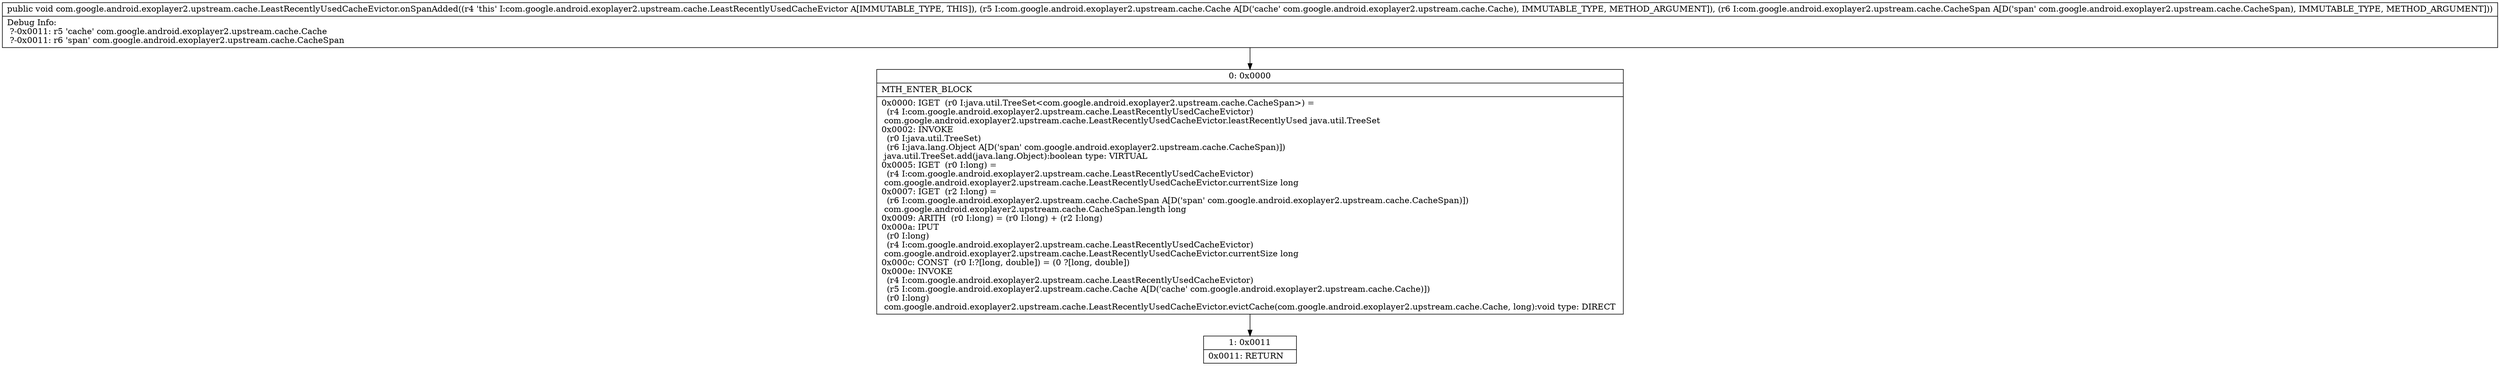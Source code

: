 digraph "CFG forcom.google.android.exoplayer2.upstream.cache.LeastRecentlyUsedCacheEvictor.onSpanAdded(Lcom\/google\/android\/exoplayer2\/upstream\/cache\/Cache;Lcom\/google\/android\/exoplayer2\/upstream\/cache\/CacheSpan;)V" {
Node_0 [shape=record,label="{0\:\ 0x0000|MTH_ENTER_BLOCK\l|0x0000: IGET  (r0 I:java.util.TreeSet\<com.google.android.exoplayer2.upstream.cache.CacheSpan\>) = \l  (r4 I:com.google.android.exoplayer2.upstream.cache.LeastRecentlyUsedCacheEvictor)\l com.google.android.exoplayer2.upstream.cache.LeastRecentlyUsedCacheEvictor.leastRecentlyUsed java.util.TreeSet \l0x0002: INVOKE  \l  (r0 I:java.util.TreeSet)\l  (r6 I:java.lang.Object A[D('span' com.google.android.exoplayer2.upstream.cache.CacheSpan)])\l java.util.TreeSet.add(java.lang.Object):boolean type: VIRTUAL \l0x0005: IGET  (r0 I:long) = \l  (r4 I:com.google.android.exoplayer2.upstream.cache.LeastRecentlyUsedCacheEvictor)\l com.google.android.exoplayer2.upstream.cache.LeastRecentlyUsedCacheEvictor.currentSize long \l0x0007: IGET  (r2 I:long) = \l  (r6 I:com.google.android.exoplayer2.upstream.cache.CacheSpan A[D('span' com.google.android.exoplayer2.upstream.cache.CacheSpan)])\l com.google.android.exoplayer2.upstream.cache.CacheSpan.length long \l0x0009: ARITH  (r0 I:long) = (r0 I:long) + (r2 I:long) \l0x000a: IPUT  \l  (r0 I:long)\l  (r4 I:com.google.android.exoplayer2.upstream.cache.LeastRecentlyUsedCacheEvictor)\l com.google.android.exoplayer2.upstream.cache.LeastRecentlyUsedCacheEvictor.currentSize long \l0x000c: CONST  (r0 I:?[long, double]) = (0 ?[long, double]) \l0x000e: INVOKE  \l  (r4 I:com.google.android.exoplayer2.upstream.cache.LeastRecentlyUsedCacheEvictor)\l  (r5 I:com.google.android.exoplayer2.upstream.cache.Cache A[D('cache' com.google.android.exoplayer2.upstream.cache.Cache)])\l  (r0 I:long)\l com.google.android.exoplayer2.upstream.cache.LeastRecentlyUsedCacheEvictor.evictCache(com.google.android.exoplayer2.upstream.cache.Cache, long):void type: DIRECT \l}"];
Node_1 [shape=record,label="{1\:\ 0x0011|0x0011: RETURN   \l}"];
MethodNode[shape=record,label="{public void com.google.android.exoplayer2.upstream.cache.LeastRecentlyUsedCacheEvictor.onSpanAdded((r4 'this' I:com.google.android.exoplayer2.upstream.cache.LeastRecentlyUsedCacheEvictor A[IMMUTABLE_TYPE, THIS]), (r5 I:com.google.android.exoplayer2.upstream.cache.Cache A[D('cache' com.google.android.exoplayer2.upstream.cache.Cache), IMMUTABLE_TYPE, METHOD_ARGUMENT]), (r6 I:com.google.android.exoplayer2.upstream.cache.CacheSpan A[D('span' com.google.android.exoplayer2.upstream.cache.CacheSpan), IMMUTABLE_TYPE, METHOD_ARGUMENT]))  | Debug Info:\l  ?\-0x0011: r5 'cache' com.google.android.exoplayer2.upstream.cache.Cache\l  ?\-0x0011: r6 'span' com.google.android.exoplayer2.upstream.cache.CacheSpan\l}"];
MethodNode -> Node_0;
Node_0 -> Node_1;
}

